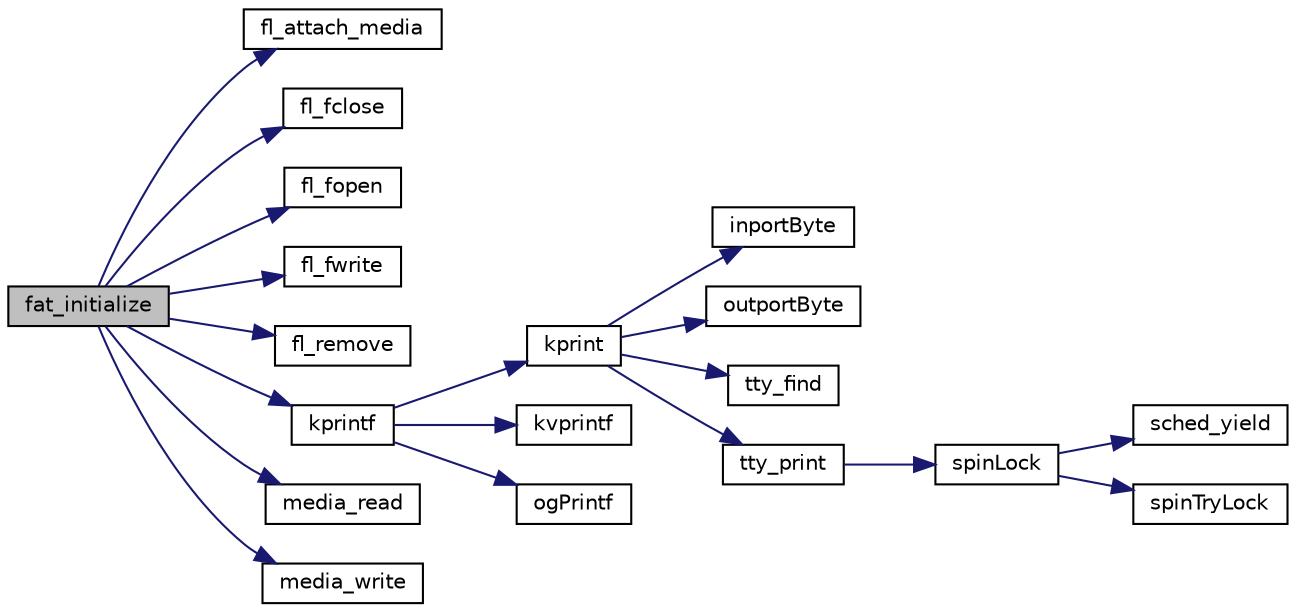 digraph "fat_initialize"
{
 // LATEX_PDF_SIZE
  edge [fontname="Helvetica",fontsize="10",labelfontname="Helvetica",labelfontsize="10"];
  node [fontname="Helvetica",fontsize="10",shape=record];
  rankdir="LR";
  Node1 [label="fat_initialize",height=0.2,width=0.4,color="black", fillcolor="grey75", style="filled", fontcolor="black",tooltip=" "];
  Node1 -> Node2 [color="midnightblue",fontsize="10",style="solid",fontname="Helvetica"];
  Node2 [label="fl_attach_media",height=0.2,width=0.4,color="black", fillcolor="white", style="filled",URL="$fat__filelib_8c.html#af9d46bc71dd1953eb78c99d6615ade92",tooltip=" "];
  Node1 -> Node3 [color="midnightblue",fontsize="10",style="solid",fontname="Helvetica"];
  Node3 [label="fl_fclose",height=0.2,width=0.4,color="black", fillcolor="white", style="filled",URL="$fat__filelib_8c.html#aef5675bf1c0db1d3e073ea36d4cf2d3a",tooltip=" "];
  Node1 -> Node4 [color="midnightblue",fontsize="10",style="solid",fontname="Helvetica"];
  Node4 [label="fl_fopen",height=0.2,width=0.4,color="black", fillcolor="white", style="filled",URL="$fat__filelib_8c.html#a800a79c9fb283c5f5199e08b1f2ada38",tooltip=" "];
  Node1 -> Node5 [color="midnightblue",fontsize="10",style="solid",fontname="Helvetica"];
  Node5 [label="fl_fwrite",height=0.2,width=0.4,color="black", fillcolor="white", style="filled",URL="$fat__filelib_8c.html#a8349790c61beca1a9138fb28a2689607",tooltip=" "];
  Node1 -> Node6 [color="midnightblue",fontsize="10",style="solid",fontname="Helvetica"];
  Node6 [label="fl_remove",height=0.2,width=0.4,color="black", fillcolor="white", style="filled",URL="$fat__filelib_8c.html#ac3e517a9ac192e87329a62e5e8d53b2b",tooltip=" "];
  Node1 -> Node7 [color="midnightblue",fontsize="10",style="solid",fontname="Helvetica"];
  Node7 [label="kprintf",height=0.2,width=0.4,color="black", fillcolor="white", style="filled",URL="$kprintf_8h.html#a20b56810edb62a6fe59917015c30848f",tooltip=" "];
  Node7 -> Node8 [color="midnightblue",fontsize="10",style="solid",fontname="Helvetica"];
  Node8 [label="kprint",height=0.2,width=0.4,color="black", fillcolor="white", style="filled",URL="$video_8h.html#a5429378b96a24fadfd2d1f8d777eb95a",tooltip=" "];
  Node8 -> Node9 [color="midnightblue",fontsize="10",style="solid",fontname="Helvetica"];
  Node9 [label="inportByte",height=0.2,width=0.4,color="black", fillcolor="white", style="filled",URL="$io_8h.html#a77b934268de1b3ecdcf3f275413b3108",tooltip="input one byte from specified port"];
  Node8 -> Node10 [color="midnightblue",fontsize="10",style="solid",fontname="Helvetica"];
  Node10 [label="outportByte",height=0.2,width=0.4,color="black", fillcolor="white", style="filled",URL="$io_8h.html#a8acc1a06073db2e7b92ffbd00fbd0cf1",tooltip="outputut one byte to specified port"];
  Node8 -> Node11 [color="midnightblue",fontsize="10",style="solid",fontname="Helvetica"];
  Node11 [label="tty_find",height=0.2,width=0.4,color="black", fillcolor="white", style="filled",URL="$tty_8h.html#a4f96ccac7e60296ef496008d8cbed0ff",tooltip=" "];
  Node8 -> Node12 [color="midnightblue",fontsize="10",style="solid",fontname="Helvetica"];
  Node12 [label="tty_print",height=0.2,width=0.4,color="black", fillcolor="white", style="filled",URL="$tty_8h.html#ad96f57a7c113d3cfa76ee5fed6de33c0",tooltip=" "];
  Node12 -> Node13 [color="midnightblue",fontsize="10",style="solid",fontname="Helvetica"];
  Node13 [label="spinLock",height=0.2,width=0.4,color="black", fillcolor="white", style="filled",URL="$armv6_2spinlock_8c.html#a71f03d2ba55111c715b6068254847a53",tooltip=" "];
  Node13 -> Node14 [color="midnightblue",fontsize="10",style="solid",fontname="Helvetica"];
  Node14 [label="sched_yield",height=0.2,width=0.4,color="black", fillcolor="white", style="filled",URL="$armv6_2sched_8c.html#a08933fe6d593a1c78b9080359f15a0b7",tooltip=" "];
  Node13 -> Node15 [color="midnightblue",fontsize="10",style="solid",fontname="Helvetica"];
  Node15 [label="spinTryLock",height=0.2,width=0.4,color="black", fillcolor="white", style="filled",URL="$armv6_2spinlock_8c.html#a740766af5da58616f700fffab6768a78",tooltip=" "];
  Node7 -> Node16 [color="midnightblue",fontsize="10",style="solid",fontname="Helvetica"];
  Node16 [label="kvprintf",height=0.2,width=0.4,color="black", fillcolor="white", style="filled",URL="$kprintf_8c.html#a3093cdac4668a4ccffdd7f77270888b7",tooltip=" "];
  Node7 -> Node17 [color="midnightblue",fontsize="10",style="solid",fontname="Helvetica"];
  Node17 [label="ogPrintf",height=0.2,width=0.4,color="black", fillcolor="white", style="filled",URL="$kprintf_8h.html#a3b4a66bf1f6583e65660f281b6014aa1",tooltip=" "];
  Node1 -> Node18 [color="midnightblue",fontsize="10",style="solid",fontname="Helvetica"];
  Node18 [label="media_read",height=0.2,width=0.4,color="black", fillcolor="white", style="filled",URL="$fat_8c.html#ac965e81e4e0f54efcfda500850a3c2aa",tooltip=" "];
  Node1 -> Node19 [color="midnightblue",fontsize="10",style="solid",fontname="Helvetica"];
  Node19 [label="media_write",height=0.2,width=0.4,color="black", fillcolor="white", style="filled",URL="$fat_8c.html#a6840e26b7167186163560ab960cb7530",tooltip=" "];
}
